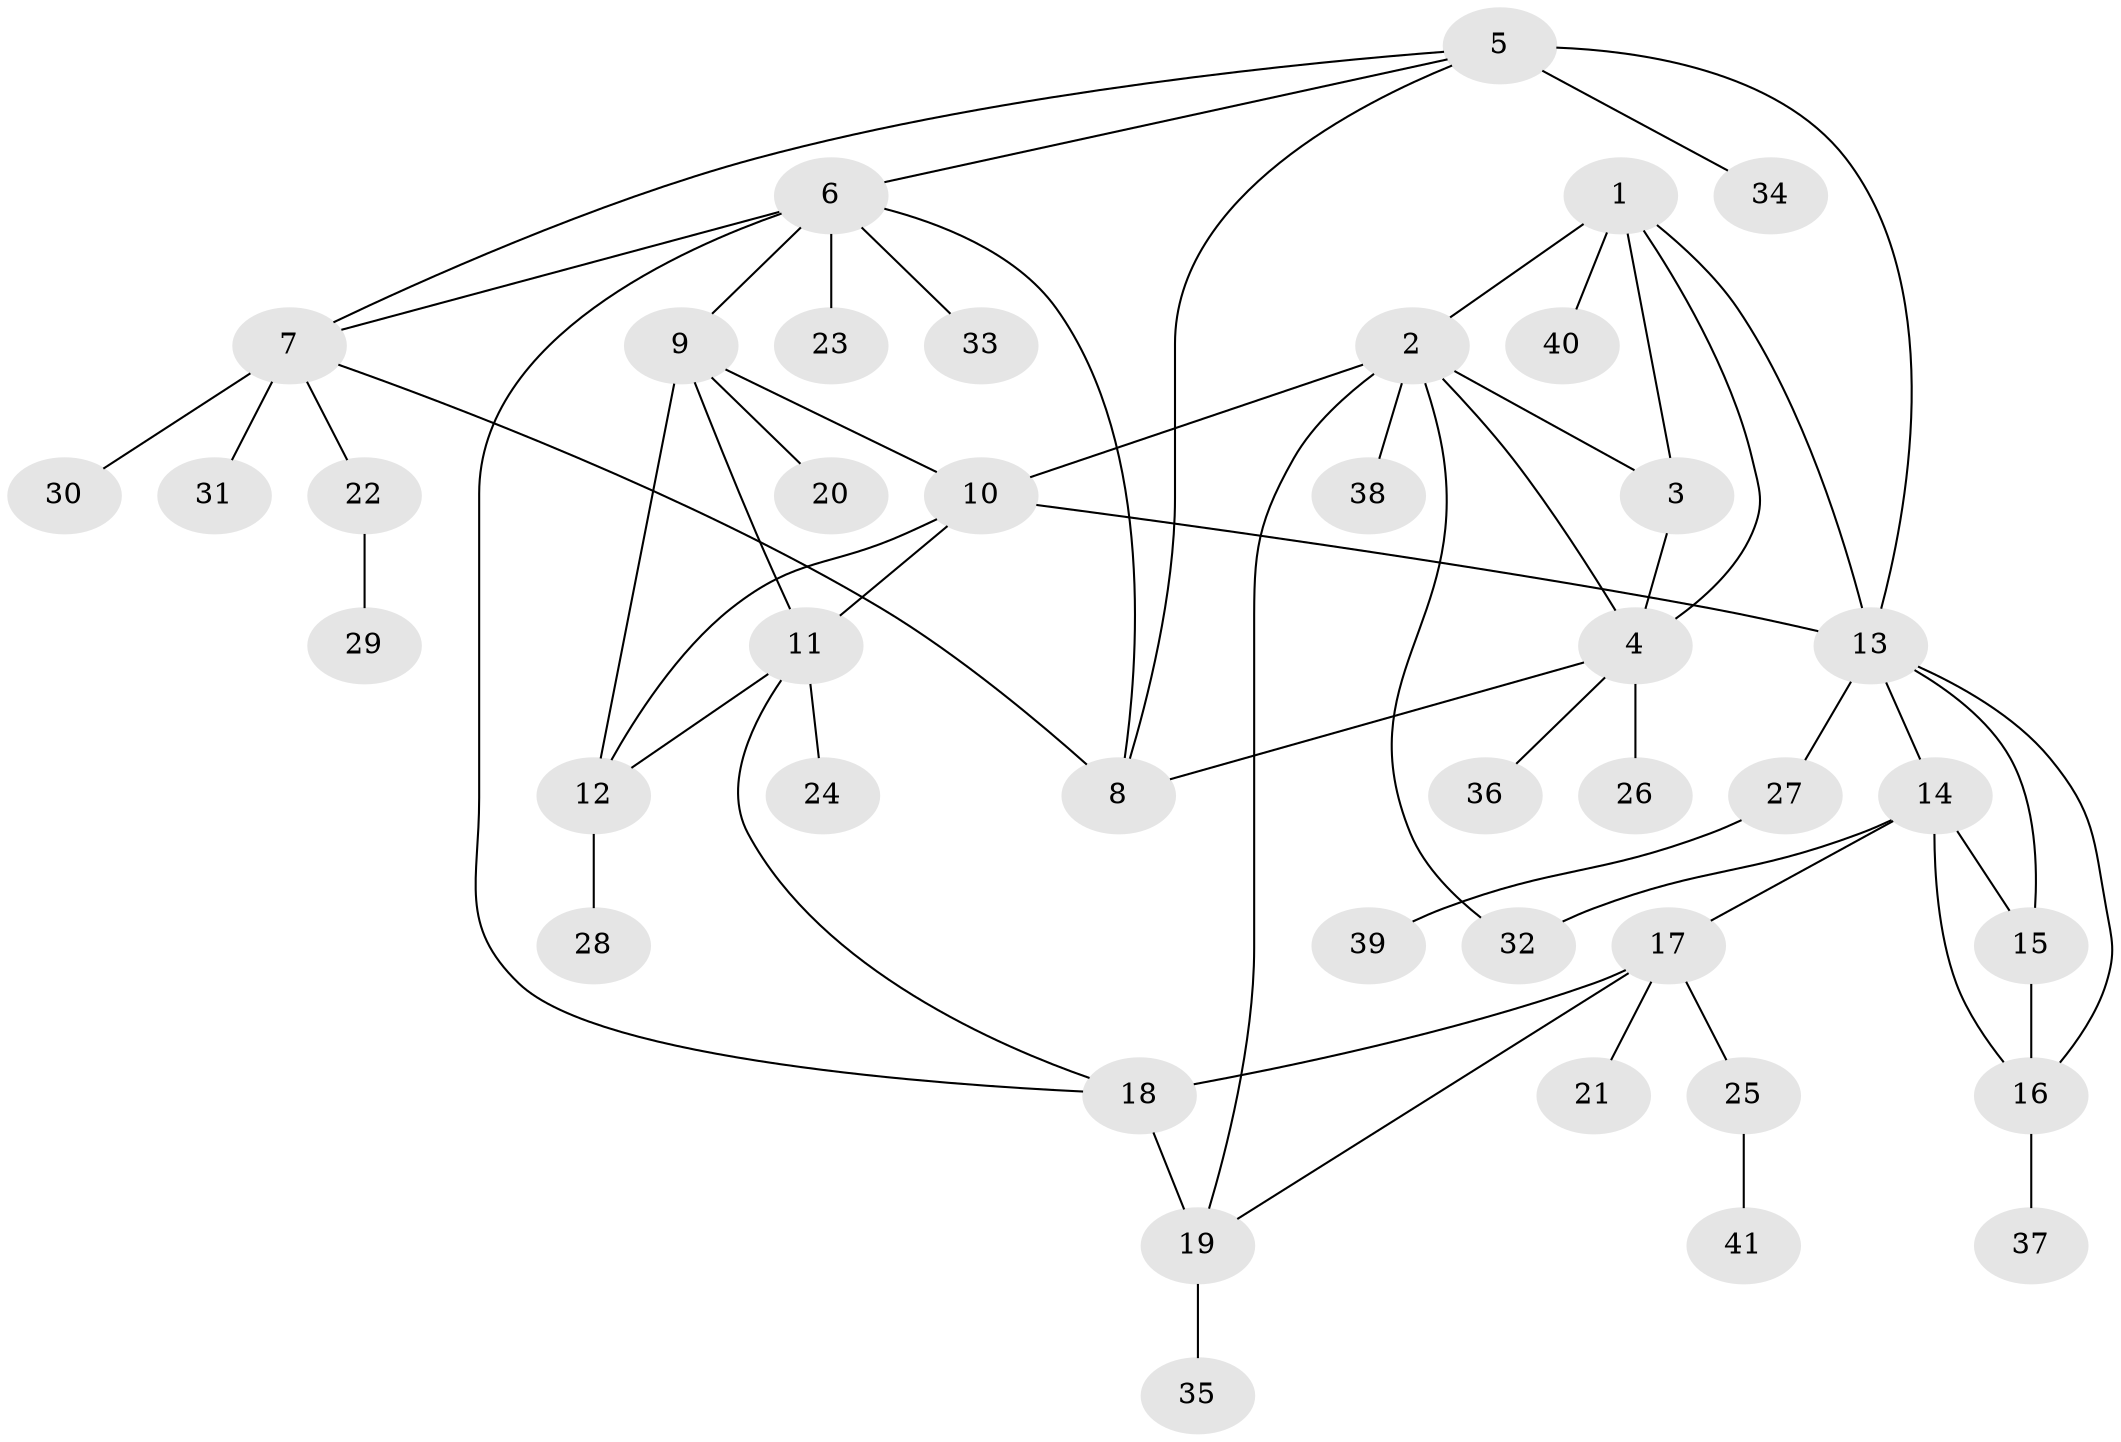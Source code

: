 // original degree distribution, {5: 0.075, 8: 0.0625, 7: 0.0375, 9: 0.0125, 6: 0.025, 10: 0.0125, 4: 0.0125, 3: 0.05, 1: 0.625, 2: 0.0875}
// Generated by graph-tools (version 1.1) at 2025/37/03/09/25 02:37:32]
// undirected, 41 vertices, 60 edges
graph export_dot {
graph [start="1"]
  node [color=gray90,style=filled];
  1;
  2;
  3;
  4;
  5;
  6;
  7;
  8;
  9;
  10;
  11;
  12;
  13;
  14;
  15;
  16;
  17;
  18;
  19;
  20;
  21;
  22;
  23;
  24;
  25;
  26;
  27;
  28;
  29;
  30;
  31;
  32;
  33;
  34;
  35;
  36;
  37;
  38;
  39;
  40;
  41;
  1 -- 2 [weight=1.0];
  1 -- 3 [weight=2.0];
  1 -- 4 [weight=1.0];
  1 -- 13 [weight=1.0];
  1 -- 40 [weight=1.0];
  2 -- 3 [weight=1.0];
  2 -- 4 [weight=1.0];
  2 -- 10 [weight=1.0];
  2 -- 19 [weight=1.0];
  2 -- 32 [weight=1.0];
  2 -- 38 [weight=1.0];
  3 -- 4 [weight=1.0];
  4 -- 8 [weight=1.0];
  4 -- 26 [weight=2.0];
  4 -- 36 [weight=1.0];
  5 -- 6 [weight=1.0];
  5 -- 7 [weight=1.0];
  5 -- 8 [weight=1.0];
  5 -- 13 [weight=1.0];
  5 -- 34 [weight=2.0];
  6 -- 7 [weight=1.0];
  6 -- 8 [weight=1.0];
  6 -- 9 [weight=1.0];
  6 -- 18 [weight=1.0];
  6 -- 23 [weight=1.0];
  6 -- 33 [weight=1.0];
  7 -- 8 [weight=1.0];
  7 -- 22 [weight=1.0];
  7 -- 30 [weight=3.0];
  7 -- 31 [weight=1.0];
  9 -- 10 [weight=1.0];
  9 -- 11 [weight=1.0];
  9 -- 12 [weight=1.0];
  9 -- 20 [weight=1.0];
  10 -- 11 [weight=1.0];
  10 -- 12 [weight=1.0];
  10 -- 13 [weight=3.0];
  11 -- 12 [weight=1.0];
  11 -- 18 [weight=1.0];
  11 -- 24 [weight=5.0];
  12 -- 28 [weight=1.0];
  13 -- 14 [weight=1.0];
  13 -- 15 [weight=1.0];
  13 -- 16 [weight=1.0];
  13 -- 27 [weight=1.0];
  14 -- 15 [weight=1.0];
  14 -- 16 [weight=1.0];
  14 -- 17 [weight=1.0];
  14 -- 32 [weight=1.0];
  15 -- 16 [weight=1.0];
  16 -- 37 [weight=1.0];
  17 -- 18 [weight=2.0];
  17 -- 19 [weight=1.0];
  17 -- 21 [weight=1.0];
  17 -- 25 [weight=1.0];
  18 -- 19 [weight=2.0];
  19 -- 35 [weight=3.0];
  22 -- 29 [weight=1.0];
  25 -- 41 [weight=1.0];
  27 -- 39 [weight=1.0];
}
